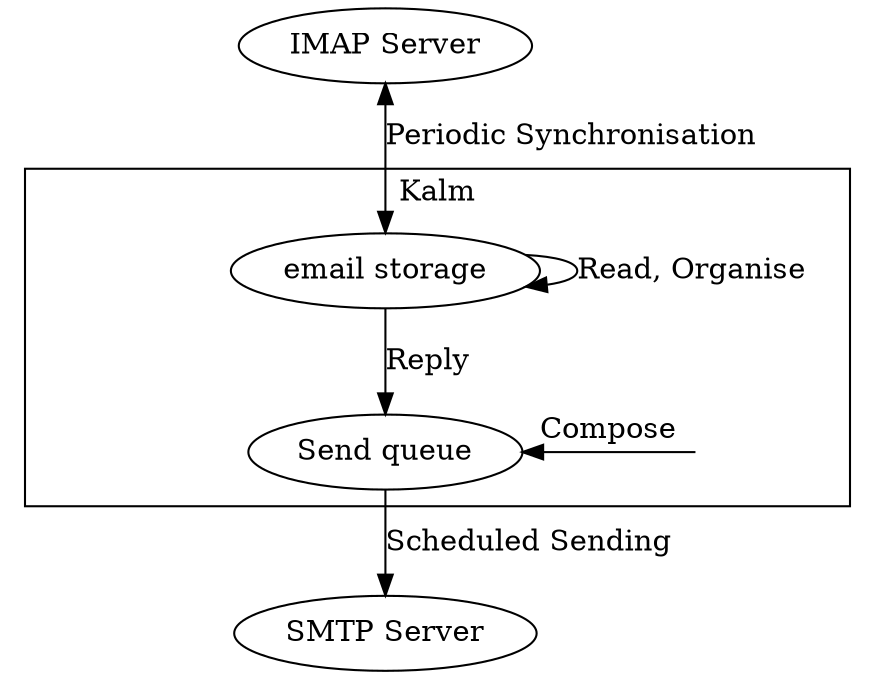 digraph world {

  imap_server [label="IMAP Server"];

  subgraph cluster_kalm {
    label = "Kalm";
  

    storage [label="email storage"];
    queue [label="Send queue"];
    user [label="User", style=invis];

    storage -> storage [label="Read, Organise"];
    storage -> queue [label="Reply"];

    {
      rank=same;
      rankdir=LR;
      rank [style=invis];
      rank -> queue -> user[style=invis];
    }

    user -> queue [label="Compose"];

  }
  imap_server -> storage  [label="Periodic Synchronisation", dir=both];
  queue -> smtp_server  [label="Scheduled Sending"];

  smtp_server [label="SMTP Server"];
}
